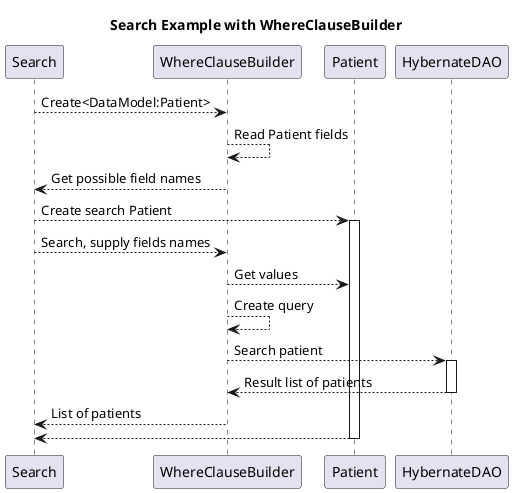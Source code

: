 @startuml

title Search Example with WhereClauseBuilder

Search --> WhereClauseBuilder : Create<DataModel:Patient>
WhereClauseBuilder --> WhereClauseBuilder : Read Patient fields 

WhereClauseBuilder --> Search : Get possible field names
Search --> Patient : Create search Patient
activate Patient
Search --> WhereClauseBuilder : Search, supply fields names
WhereClauseBuilder --> Patient : Get values
WhereClauseBuilder --> WhereClauseBuilder : Create query 

WhereClauseBuilder --> HybernateDAO : Search patient
activate HybernateDAO
HybernateDAO --> WhereClauseBuilder : Result list of patients
deactivate HybernateDAO

WhereClauseBuilder --> Search : List of patients
Patient --> Search
deactivate Patient
@enduml